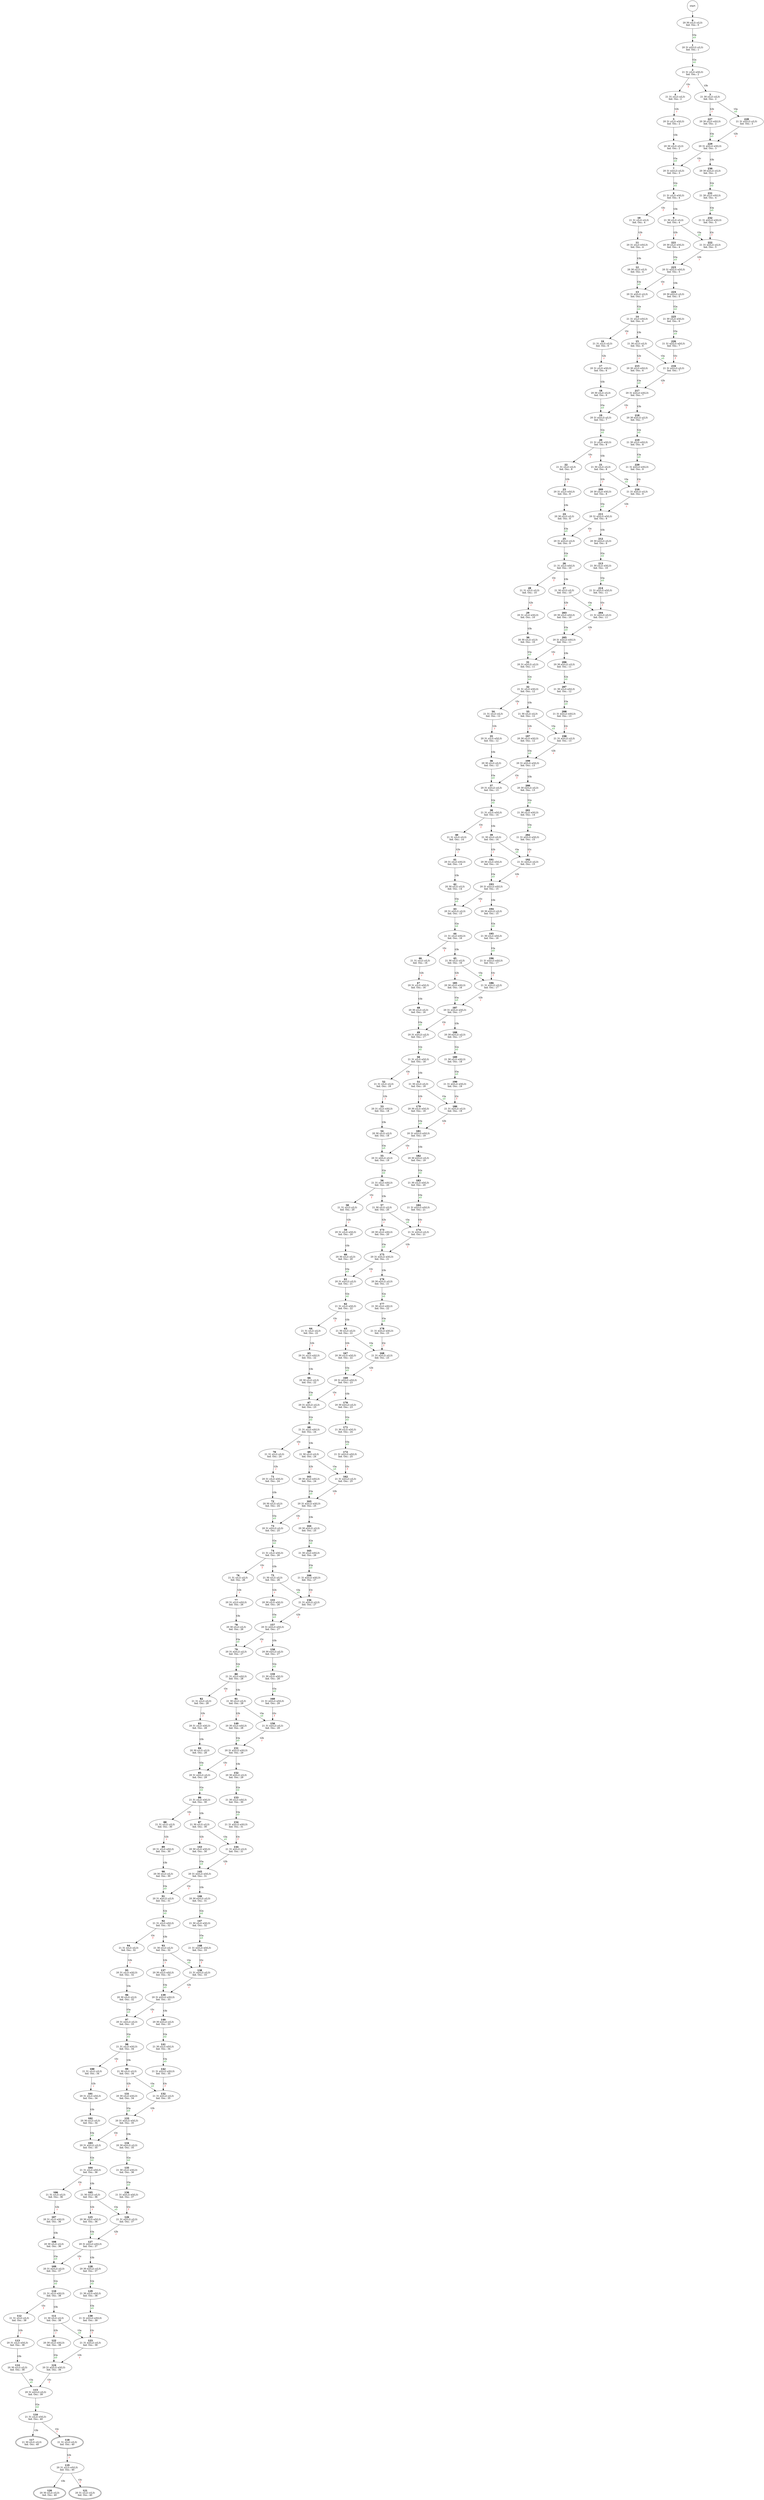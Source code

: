 digraph SpazioComportamentale {
    // ARCHI
    start	->	n0
	n0	->	n1 [label=<<br/>t3a<br/><font color="green4">o3</font>>]
	n1	->	n2 [label=<<br/>t2a<br/><font color="green4">o2</font>>]
	n2	->	n3 [label=<<br/>t3b>]
	n2	->	n4 [label=<<br/>t3c<br/><font color="red">f</font>>]
	n3	->	n227 [label=<<br/>t2b<br/><font color="red">r</font>>]
	n3	->	n228 [label=<<br/>t3a<br/><font color="green4">o3</font>>]
	n4	->	n5 [label=<<br/>t2b<br/><font color="red">r</font>>]
	n5	->	n6 [label=<<br/>t3b>]
	n6	->	n7 [label=<<br/>t3a<br/><font color="green4">o3</font>>]
	n7	->	n8 [label=<<br/>t2a<br/><font color="green4">o2</font>>]
	n8	->	n9 [label=<<br/>t3b>]
	n8	->	n10 [label=<<br/>t3c<br/><font color="red">f</font>>]
	n9	->	n221 [label=<<br/>t2b<br/><font color="red">r</font>>]
	n9	->	n222 [label=<<br/>t3a<br/><font color="green4">o3</font>>]
	n10	->	n11 [label=<<br/>t2b<br/><font color="red">r</font>>]
	n11	->	n12 [label=<<br/>t3b>]
	n12	->	n13 [label=<<br/>t3a<br/><font color="green4">o3</font>>]
	n13	->	n14 [label=<<br/>t2a<br/><font color="green4">o2</font>>]
	n14	->	n15 [label=<<br/>t3b>]
	n14	->	n16 [label=<<br/>t3c<br/><font color="red">f</font>>]
	n15	->	n215 [label=<<br/>t2b<br/><font color="red">r</font>>]
	n15	->	n216 [label=<<br/>t3a<br/><font color="green4">o3</font>>]
	n16	->	n17 [label=<<br/>t2b<br/><font color="red">r</font>>]
	n17	->	n18 [label=<<br/>t3b>]
	n18	->	n19 [label=<<br/>t3a<br/><font color="green4">o3</font>>]
	n19	->	n20 [label=<<br/>t2a<br/><font color="green4">o2</font>>]
	n20	->	n21 [label=<<br/>t3b>]
	n20	->	n22 [label=<<br/>t3c<br/><font color="red">f</font>>]
	n21	->	n209 [label=<<br/>t2b<br/><font color="red">r</font>>]
	n21	->	n210 [label=<<br/>t3a<br/><font color="green4">o3</font>>]
	n22	->	n23 [label=<<br/>t2b<br/><font color="red">r</font>>]
	n23	->	n24 [label=<<br/>t3b>]
	n24	->	n25 [label=<<br/>t3a<br/><font color="green4">o3</font>>]
	n25	->	n26 [label=<<br/>t2a<br/><font color="green4">o2</font>>]
	n26	->	n27 [label=<<br/>t3b>]
	n26	->	n28 [label=<<br/>t3c<br/><font color="red">f</font>>]
	n27	->	n203 [label=<<br/>t2b<br/><font color="red">r</font>>]
	n27	->	n204 [label=<<br/>t3a<br/><font color="green4">o3</font>>]
	n28	->	n29 [label=<<br/>t2b<br/><font color="red">r</font>>]
	n29	->	n30 [label=<<br/>t3b>]
	n30	->	n31 [label=<<br/>t3a<br/><font color="green4">o3</font>>]
	n31	->	n32 [label=<<br/>t2a<br/><font color="green4">o2</font>>]
	n32	->	n33 [label=<<br/>t3b>]
	n32	->	n34 [label=<<br/>t3c<br/><font color="red">f</font>>]
	n33	->	n197 [label=<<br/>t2b<br/><font color="red">r</font>>]
	n33	->	n198 [label=<<br/>t3a<br/><font color="green4">o3</font>>]
	n34	->	n35 [label=<<br/>t2b<br/><font color="red">r</font>>]
	n35	->	n36 [label=<<br/>t3b>]
	n36	->	n37 [label=<<br/>t3a<br/><font color="green4">o3</font>>]
	n37	->	n38 [label=<<br/>t2a<br/><font color="green4">o2</font>>]
	n38	->	n39 [label=<<br/>t3b>]
	n38	->	n40 [label=<<br/>t3c<br/><font color="red">f</font>>]
	n39	->	n191 [label=<<br/>t2b<br/><font color="red">r</font>>]
	n39	->	n192 [label=<<br/>t3a<br/><font color="green4">o3</font>>]
	n40	->	n41 [label=<<br/>t2b<br/><font color="red">r</font>>]
	n41	->	n42 [label=<<br/>t3b>]
	n42	->	n43 [label=<<br/>t3a<br/><font color="green4">o3</font>>]
	n43	->	n44 [label=<<br/>t2a<br/><font color="green4">o2</font>>]
	n44	->	n45 [label=<<br/>t3b>]
	n44	->	n46 [label=<<br/>t3c<br/><font color="red">f</font>>]
	n45	->	n185 [label=<<br/>t2b<br/><font color="red">r</font>>]
	n45	->	n186 [label=<<br/>t3a<br/><font color="green4">o3</font>>]
	n46	->	n47 [label=<<br/>t2b<br/><font color="red">r</font>>]
	n47	->	n48 [label=<<br/>t3b>]
	n48	->	n49 [label=<<br/>t3a<br/><font color="green4">o3</font>>]
	n49	->	n50 [label=<<br/>t2a<br/><font color="green4">o2</font>>]
	n50	->	n51 [label=<<br/>t3b>]
	n50	->	n52 [label=<<br/>t3c<br/><font color="red">f</font>>]
	n51	->	n179 [label=<<br/>t2b<br/><font color="red">r</font>>]
	n51	->	n180 [label=<<br/>t3a<br/><font color="green4">o3</font>>]
	n52	->	n53 [label=<<br/>t2b<br/><font color="red">r</font>>]
	n53	->	n54 [label=<<br/>t3b>]
	n54	->	n55 [label=<<br/>t3a<br/><font color="green4">o3</font>>]
	n55	->	n56 [label=<<br/>t2a<br/><font color="green4">o2</font>>]
	n56	->	n57 [label=<<br/>t3b>]
	n56	->	n58 [label=<<br/>t3c<br/><font color="red">f</font>>]
	n57	->	n173 [label=<<br/>t2b<br/><font color="red">r</font>>]
	n57	->	n174 [label=<<br/>t3a<br/><font color="green4">o3</font>>]
	n58	->	n59 [label=<<br/>t2b<br/><font color="red">r</font>>]
	n59	->	n60 [label=<<br/>t3b>]
	n60	->	n61 [label=<<br/>t3a<br/><font color="green4">o3</font>>]
	n61	->	n62 [label=<<br/>t2a<br/><font color="green4">o2</font>>]
	n62	->	n63 [label=<<br/>t3b>]
	n62	->	n64 [label=<<br/>t3c<br/><font color="red">f</font>>]
	n63	->	n167 [label=<<br/>t2b<br/><font color="red">r</font>>]
	n63	->	n168 [label=<<br/>t3a<br/><font color="green4">o3</font>>]
	n64	->	n65 [label=<<br/>t2b<br/><font color="red">r</font>>]
	n65	->	n66 [label=<<br/>t3b>]
	n66	->	n67 [label=<<br/>t3a<br/><font color="green4">o3</font>>]
	n67	->	n68 [label=<<br/>t2a<br/><font color="green4">o2</font>>]
	n68	->	n69 [label=<<br/>t3b>]
	n68	->	n70 [label=<<br/>t3c<br/><font color="red">f</font>>]
	n69	->	n161 [label=<<br/>t2b<br/><font color="red">r</font>>]
	n69	->	n162 [label=<<br/>t3a<br/><font color="green4">o3</font>>]
	n70	->	n71 [label=<<br/>t2b<br/><font color="red">r</font>>]
	n71	->	n72 [label=<<br/>t3b>]
	n72	->	n73 [label=<<br/>t3a<br/><font color="green4">o3</font>>]
	n73	->	n74 [label=<<br/>t2a<br/><font color="green4">o2</font>>]
	n74	->	n75 [label=<<br/>t3b>]
	n74	->	n76 [label=<<br/>t3c<br/><font color="red">f</font>>]
	n75	->	n155 [label=<<br/>t2b<br/><font color="red">r</font>>]
	n75	->	n156 [label=<<br/>t3a<br/><font color="green4">o3</font>>]
	n76	->	n77 [label=<<br/>t2b<br/><font color="red">r</font>>]
	n77	->	n78 [label=<<br/>t3b>]
	n78	->	n79 [label=<<br/>t3a<br/><font color="green4">o3</font>>]
	n79	->	n80 [label=<<br/>t2a<br/><font color="green4">o2</font>>]
	n80	->	n81 [label=<<br/>t3b>]
	n80	->	n82 [label=<<br/>t3c<br/><font color="red">f</font>>]
	n81	->	n149 [label=<<br/>t2b<br/><font color="red">r</font>>]
	n81	->	n150 [label=<<br/>t3a<br/><font color="green4">o3</font>>]
	n82	->	n83 [label=<<br/>t2b<br/><font color="red">r</font>>]
	n83	->	n84 [label=<<br/>t3b>]
	n84	->	n85 [label=<<br/>t3a<br/><font color="green4">o3</font>>]
	n85	->	n86 [label=<<br/>t2a<br/><font color="green4">o2</font>>]
	n86	->	n87 [label=<<br/>t3b>]
	n86	->	n88 [label=<<br/>t3c<br/><font color="red">f</font>>]
	n87	->	n143 [label=<<br/>t2b<br/><font color="red">r</font>>]
	n87	->	n144 [label=<<br/>t3a<br/><font color="green4">o3</font>>]
	n88	->	n89 [label=<<br/>t2b<br/><font color="red">r</font>>]
	n89	->	n90 [label=<<br/>t3b>]
	n90	->	n91 [label=<<br/>t3a<br/><font color="green4">o3</font>>]
	n91	->	n92 [label=<<br/>t2a<br/><font color="green4">o2</font>>]
	n92	->	n93 [label=<<br/>t3b>]
	n92	->	n94 [label=<<br/>t3c<br/><font color="red">f</font>>]
	n93	->	n137 [label=<<br/>t2b<br/><font color="red">r</font>>]
	n93	->	n138 [label=<<br/>t3a<br/><font color="green4">o3</font>>]
	n94	->	n95 [label=<<br/>t2b<br/><font color="red">r</font>>]
	n95	->	n96 [label=<<br/>t3b>]
	n96	->	n97 [label=<<br/>t3a<br/><font color="green4">o3</font>>]
	n97	->	n98 [label=<<br/>t2a<br/><font color="green4">o2</font>>]
	n98	->	n99 [label=<<br/>t3b>]
	n98	->	n100 [label=<<br/>t3c<br/><font color="red">f</font>>]
	n99	->	n131 [label=<<br/>t2b<br/><font color="red">r</font>>]
	n99	->	n132 [label=<<br/>t3a<br/><font color="green4">o3</font>>]
	n100	->	n101 [label=<<br/>t2b<br/><font color="red">r</font>>]
	n101	->	n102 [label=<<br/>t3b>]
	n102	->	n103 [label=<<br/>t3a<br/><font color="green4">o3</font>>]
	n103	->	n104 [label=<<br/>t2a<br/><font color="green4">o2</font>>]
	n104	->	n105 [label=<<br/>t3b>]
	n104	->	n106 [label=<<br/>t3c<br/><font color="red">f</font>>]
	n105	->	n125 [label=<<br/>t2b<br/><font color="red">r</font>>]
	n105	->	n126 [label=<<br/>t3a<br/><font color="green4">o3</font>>]
	n106	->	n107 [label=<<br/>t2b<br/><font color="red">r</font>>]
	n107	->	n108 [label=<<br/>t3b>]
	n108	->	n109 [label=<<br/>t3a<br/><font color="green4">o3</font>>]
	n109	->	n110 [label=<<br/>t2a<br/><font color="green4">o2</font>>]
	n110	->	n111 [label=<<br/>t3b>]
	n110	->	n112 [label=<<br/>t3c<br/><font color="red">f</font>>]
	n111	->	n122 [label=<<br/>t2b<br/><font color="red">r</font>>]
	n111	->	n123 [label=<<br/>t3a<br/><font color="green4">o3</font>>]
	n112	->	n113 [label=<<br/>t2b<br/><font color="red">r</font>>]
	n113	->	n114 [label=<<br/>t3b>]
	n114	->	n115 [label=<<br/>t3a<br/><font color="green4">o3</font>>]
	n115	->	n116 [label=<<br/>t2a<br/><font color="green4">o2</font>>]
	n116	->	n117 [label=<<br/>t3b>]
	n116	->	n118 [label=<<br/>t3c<br/><font color="red">f</font>>]
	n118	->	n119 [label=<<br/>t2b<br/><font color="red">r</font>>]
	n119	->	n120 [label=<<br/>t3b>]
	n119	->	n121 [label=<<br/>t3c<br/><font color="red">f</font>>]
	n122	->	n124 [label=<<br/>t3a<br/><font color="green4">o3</font>>]
	n123	->	n124 [label=<<br/>t2b<br/><font color="red">r</font>>]
	n124	->	n115 [label=<<br/>t3c<br/><font color="red">f</font>>]
	n125	->	n127 [label=<<br/>t3a<br/><font color="green4">o3</font>>]
	n126	->	n127 [label=<<br/>t2b<br/><font color="red">r</font>>]
	n127	->	n128 [label=<<br/>t3b>]
	n127	->	n109 [label=<<br/>t3c<br/><font color="red">f</font>>]
	n128	->	n129 [label=<<br/>t2a<br/><font color="green4">o2</font>>]
	n129	->	n130 [label=<<br/>t3a<br/><font color="green4">o3</font>>]
	n130	->	n123 [label=<<br/>t3c<br/><font color="red">f</font>>]
	n131	->	n133 [label=<<br/>t3a<br/><font color="green4">o3</font>>]
	n132	->	n133 [label=<<br/>t2b<br/><font color="red">r</font>>]
	n133	->	n134 [label=<<br/>t3b>]
	n133	->	n103 [label=<<br/>t3c<br/><font color="red">f</font>>]
	n134	->	n135 [label=<<br/>t2a<br/><font color="green4">o2</font>>]
	n135	->	n136 [label=<<br/>t3a<br/><font color="green4">o3</font>>]
	n136	->	n126 [label=<<br/>t3c<br/><font color="red">f</font>>]
	n137	->	n139 [label=<<br/>t3a<br/><font color="green4">o3</font>>]
	n138	->	n139 [label=<<br/>t2b<br/><font color="red">r</font>>]
	n139	->	n140 [label=<<br/>t3b>]
	n139	->	n97 [label=<<br/>t3c<br/><font color="red">f</font>>]
	n140	->	n141 [label=<<br/>t2a<br/><font color="green4">o2</font>>]
	n141	->	n142 [label=<<br/>t3a<br/><font color="green4">o3</font>>]
	n142	->	n132 [label=<<br/>t3c<br/><font color="red">f</font>>]
	n143	->	n145 [label=<<br/>t3a<br/><font color="green4">o3</font>>]
	n144	->	n145 [label=<<br/>t2b<br/><font color="red">r</font>>]
	n145	->	n146 [label=<<br/>t3b>]
	n145	->	n91 [label=<<br/>t3c<br/><font color="red">f</font>>]
	n146	->	n147 [label=<<br/>t2a<br/><font color="green4">o2</font>>]
	n147	->	n148 [label=<<br/>t3a<br/><font color="green4">o3</font>>]
	n148	->	n138 [label=<<br/>t3c<br/><font color="red">f</font>>]
	n149	->	n151 [label=<<br/>t3a<br/><font color="green4">o3</font>>]
	n150	->	n151 [label=<<br/>t2b<br/><font color="red">r</font>>]
	n151	->	n152 [label=<<br/>t3b>]
	n151	->	n85 [label=<<br/>t3c<br/><font color="red">f</font>>]
	n152	->	n153 [label=<<br/>t2a<br/><font color="green4">o2</font>>]
	n153	->	n154 [label=<<br/>t3a<br/><font color="green4">o3</font>>]
	n154	->	n144 [label=<<br/>t3c<br/><font color="red">f</font>>]
	n155	->	n157 [label=<<br/>t3a<br/><font color="green4">o3</font>>]
	n156	->	n157 [label=<<br/>t2b<br/><font color="red">r</font>>]
	n157	->	n158 [label=<<br/>t3b>]
	n157	->	n79 [label=<<br/>t3c<br/><font color="red">f</font>>]
	n158	->	n159 [label=<<br/>t2a<br/><font color="green4">o2</font>>]
	n159	->	n160 [label=<<br/>t3a<br/><font color="green4">o3</font>>]
	n160	->	n150 [label=<<br/>t3c<br/><font color="red">f</font>>]
	n161	->	n163 [label=<<br/>t3a<br/><font color="green4">o3</font>>]
	n162	->	n163 [label=<<br/>t2b<br/><font color="red">r</font>>]
	n163	->	n164 [label=<<br/>t3b>]
	n163	->	n73 [label=<<br/>t3c<br/><font color="red">f</font>>]
	n164	->	n165 [label=<<br/>t2a<br/><font color="green4">o2</font>>]
	n165	->	n166 [label=<<br/>t3a<br/><font color="green4">o3</font>>]
	n166	->	n156 [label=<<br/>t3c<br/><font color="red">f</font>>]
	n167	->	n169 [label=<<br/>t3a<br/><font color="green4">o3</font>>]
	n168	->	n169 [label=<<br/>t2b<br/><font color="red">r</font>>]
	n169	->	n170 [label=<<br/>t3b>]
	n169	->	n67 [label=<<br/>t3c<br/><font color="red">f</font>>]
	n170	->	n171 [label=<<br/>t2a<br/><font color="green4">o2</font>>]
	n171	->	n172 [label=<<br/>t3a<br/><font color="green4">o3</font>>]
	n172	->	n162 [label=<<br/>t3c<br/><font color="red">f</font>>]
	n173	->	n175 [label=<<br/>t3a<br/><font color="green4">o3</font>>]
	n174	->	n175 [label=<<br/>t2b<br/><font color="red">r</font>>]
	n175	->	n176 [label=<<br/>t3b>]
	n175	->	n61 [label=<<br/>t3c<br/><font color="red">f</font>>]
	n176	->	n177 [label=<<br/>t2a<br/><font color="green4">o2</font>>]
	n177	->	n178 [label=<<br/>t3a<br/><font color="green4">o3</font>>]
	n178	->	n168 [label=<<br/>t3c<br/><font color="red">f</font>>]
	n179	->	n181 [label=<<br/>t3a<br/><font color="green4">o3</font>>]
	n180	->	n181 [label=<<br/>t2b<br/><font color="red">r</font>>]
	n181	->	n182 [label=<<br/>t3b>]
	n181	->	n55 [label=<<br/>t3c<br/><font color="red">f</font>>]
	n182	->	n183 [label=<<br/>t2a<br/><font color="green4">o2</font>>]
	n183	->	n184 [label=<<br/>t3a<br/><font color="green4">o3</font>>]
	n184	->	n174 [label=<<br/>t3c<br/><font color="red">f</font>>]
	n185	->	n187 [label=<<br/>t3a<br/><font color="green4">o3</font>>]
	n186	->	n187 [label=<<br/>t2b<br/><font color="red">r</font>>]
	n187	->	n188 [label=<<br/>t3b>]
	n187	->	n49 [label=<<br/>t3c<br/><font color="red">f</font>>]
	n188	->	n189 [label=<<br/>t2a<br/><font color="green4">o2</font>>]
	n189	->	n190 [label=<<br/>t3a<br/><font color="green4">o3</font>>]
	n190	->	n180 [label=<<br/>t3c<br/><font color="red">f</font>>]
	n191	->	n193 [label=<<br/>t3a<br/><font color="green4">o3</font>>]
	n192	->	n193 [label=<<br/>t2b<br/><font color="red">r</font>>]
	n193	->	n194 [label=<<br/>t3b>]
	n193	->	n43 [label=<<br/>t3c<br/><font color="red">f</font>>]
	n194	->	n195 [label=<<br/>t2a<br/><font color="green4">o2</font>>]
	n195	->	n196 [label=<<br/>t3a<br/><font color="green4">o3</font>>]
	n196	->	n186 [label=<<br/>t3c<br/><font color="red">f</font>>]
	n197	->	n199 [label=<<br/>t3a<br/><font color="green4">o3</font>>]
	n198	->	n199 [label=<<br/>t2b<br/><font color="red">r</font>>]
	n199	->	n200 [label=<<br/>t3b>]
	n199	->	n37 [label=<<br/>t3c<br/><font color="red">f</font>>]
	n200	->	n201 [label=<<br/>t2a<br/><font color="green4">o2</font>>]
	n201	->	n202 [label=<<br/>t3a<br/><font color="green4">o3</font>>]
	n202	->	n192 [label=<<br/>t3c<br/><font color="red">f</font>>]
	n203	->	n205 [label=<<br/>t3a<br/><font color="green4">o3</font>>]
	n204	->	n205 [label=<<br/>t2b<br/><font color="red">r</font>>]
	n205	->	n206 [label=<<br/>t3b>]
	n205	->	n31 [label=<<br/>t3c<br/><font color="red">f</font>>]
	n206	->	n207 [label=<<br/>t2a<br/><font color="green4">o2</font>>]
	n207	->	n208 [label=<<br/>t3a<br/><font color="green4">o3</font>>]
	n208	->	n198 [label=<<br/>t3c<br/><font color="red">f</font>>]
	n209	->	n211 [label=<<br/>t3a<br/><font color="green4">o3</font>>]
	n210	->	n211 [label=<<br/>t2b<br/><font color="red">r</font>>]
	n211	->	n212 [label=<<br/>t3b>]
	n211	->	n25 [label=<<br/>t3c<br/><font color="red">f</font>>]
	n212	->	n213 [label=<<br/>t2a<br/><font color="green4">o2</font>>]
	n213	->	n214 [label=<<br/>t3a<br/><font color="green4">o3</font>>]
	n214	->	n204 [label=<<br/>t3c<br/><font color="red">f</font>>]
	n215	->	n217 [label=<<br/>t3a<br/><font color="green4">o3</font>>]
	n216	->	n217 [label=<<br/>t2b<br/><font color="red">r</font>>]
	n217	->	n218 [label=<<br/>t3b>]
	n217	->	n19 [label=<<br/>t3c<br/><font color="red">f</font>>]
	n218	->	n219 [label=<<br/>t2a<br/><font color="green4">o2</font>>]
	n219	->	n220 [label=<<br/>t3a<br/><font color="green4">o3</font>>]
	n220	->	n210 [label=<<br/>t3c<br/><font color="red">f</font>>]
	n221	->	n223 [label=<<br/>t3a<br/><font color="green4">o3</font>>]
	n222	->	n223 [label=<<br/>t2b<br/><font color="red">r</font>>]
	n223	->	n224 [label=<<br/>t3b>]
	n223	->	n13 [label=<<br/>t3c<br/><font color="red">f</font>>]
	n224	->	n225 [label=<<br/>t2a<br/><font color="green4">o2</font>>]
	n225	->	n226 [label=<<br/>t3a<br/><font color="green4">o3</font>>]
	n226	->	n216 [label=<<br/>t3c<br/><font color="red">f</font>>]
	n227	->	n229 [label=<<br/>t3a<br/><font color="green4">o3</font>>]
	n228	->	n229 [label=<<br/>t2b<br/><font color="red">r</font>>]
	n229	->	n230 [label=<<br/>t3b>]
	n229	->	n7 [label=<<br/>t3c<br/><font color="red">f</font>>]
	n230	->	n231 [label=<<br/>t2a<br/><font color="green4">o2</font>>]
	n231	->	n232 [label=<<br/>t3a<br/><font color="green4">o3</font>>]
	n232	->	n222 [label=<<br/>t3c<br/><font color="red">f</font>>]

    // NODI
    start[shape="circle"]
	n0 [label=<<b>0</b><br/>20 30 ε(L2) ε(L3)<br/>Ind. Oss.: 0>]
	n1 [label=<<b>1</b><br/>20 31 e2(L2) ε(L3)<br/>Ind. Oss.: 1>]
	n2 [label=<<b>2</b><br/>21 31 ε(L2) e3(L3)<br/>Ind. Oss.: 2>]
	n3 [label=<<b>3</b><br/>21 30 ε(L2) ε(L3)<br/>Ind. Oss.: 2>]
	n4 [label=<<b>4</b><br/>21 31 ε(L2) ε(L3)<br/>Ind. Oss.: 2>]
	n5 [label=<<b>5</b><br/>20 31 ε(L2) e3(L3)<br/>Ind. Oss.: 2>]
	n6 [label=<<b>6</b><br/>20 30 ε(L2) ε(L3)<br/>Ind. Oss.: 2>]
	n7 [label=<<b>7</b><br/>20 31 e2(L2) ε(L3)<br/>Ind. Oss.: 3>]
	n8 [label=<<b>8</b><br/>21 31 ε(L2) e3(L3)<br/>Ind. Oss.: 4>]
	n9 [label=<<b>9</b><br/>21 30 ε(L2) ε(L3)<br/>Ind. Oss.: 4>]
	n10 [label=<<b>10</b><br/>21 31 ε(L2) ε(L3)<br/>Ind. Oss.: 4>]
	n11 [label=<<b>11</b><br/>20 31 ε(L2) e3(L3)<br/>Ind. Oss.: 4>]
	n12 [label=<<b>12</b><br/>20 30 ε(L2) ε(L3)<br/>Ind. Oss.: 4>]
	n13 [label=<<b>13</b><br/>20 31 e2(L2) ε(L3)<br/>Ind. Oss.: 5>]
	n14 [label=<<b>14</b><br/>21 31 ε(L2) e3(L3)<br/>Ind. Oss.: 6>]
	n15 [label=<<b>15</b><br/>21 30 ε(L2) ε(L3)<br/>Ind. Oss.: 6>]
	n16 [label=<<b>16</b><br/>21 31 ε(L2) ε(L3)<br/>Ind. Oss.: 6>]
	n17 [label=<<b>17</b><br/>20 31 ε(L2) e3(L3)<br/>Ind. Oss.: 6>]
	n18 [label=<<b>18</b><br/>20 30 ε(L2) ε(L3)<br/>Ind. Oss.: 6>]
	n19 [label=<<b>19</b><br/>20 31 e2(L2) ε(L3)<br/>Ind. Oss.: 7>]
	n20 [label=<<b>20</b><br/>21 31 ε(L2) e3(L3)<br/>Ind. Oss.: 8>]
	n21 [label=<<b>21</b><br/>21 30 ε(L2) ε(L3)<br/>Ind. Oss.: 8>]
	n22 [label=<<b>22</b><br/>21 31 ε(L2) ε(L3)<br/>Ind. Oss.: 8>]
	n23 [label=<<b>23</b><br/>20 31 ε(L2) e3(L3)<br/>Ind. Oss.: 8>]
	n24 [label=<<b>24</b><br/>20 30 ε(L2) ε(L3)<br/>Ind. Oss.: 8>]
	n25 [label=<<b>25</b><br/>20 31 e2(L2) ε(L3)<br/>Ind. Oss.: 9>]
	n26 [label=<<b>26</b><br/>21 31 ε(L2) e3(L3)<br/>Ind. Oss.: 10>]
	n27 [label=<<b>27</b><br/>21 30 ε(L2) ε(L3)<br/>Ind. Oss.: 10>]
	n28 [label=<<b>28</b><br/>21 31 ε(L2) ε(L3)<br/>Ind. Oss.: 10>]
	n29 [label=<<b>29</b><br/>20 31 ε(L2) e3(L3)<br/>Ind. Oss.: 10>]
	n30 [label=<<b>30</b><br/>20 30 ε(L2) ε(L3)<br/>Ind. Oss.: 10>]
	n31 [label=<<b>31</b><br/>20 31 e2(L2) ε(L3)<br/>Ind. Oss.: 11>]
	n32 [label=<<b>32</b><br/>21 31 ε(L2) e3(L3)<br/>Ind. Oss.: 12>]
	n33 [label=<<b>33</b><br/>21 30 ε(L2) ε(L3)<br/>Ind. Oss.: 12>]
	n34 [label=<<b>34</b><br/>21 31 ε(L2) ε(L3)<br/>Ind. Oss.: 12>]
	n35 [label=<<b>35</b><br/>20 31 ε(L2) e3(L3)<br/>Ind. Oss.: 12>]
	n36 [label=<<b>36</b><br/>20 30 ε(L2) ε(L3)<br/>Ind. Oss.: 12>]
	n37 [label=<<b>37</b><br/>20 31 e2(L2) ε(L3)<br/>Ind. Oss.: 13>]
	n38 [label=<<b>38</b><br/>21 31 ε(L2) e3(L3)<br/>Ind. Oss.: 14>]
	n39 [label=<<b>39</b><br/>21 30 ε(L2) ε(L3)<br/>Ind. Oss.: 14>]
	n40 [label=<<b>40</b><br/>21 31 ε(L2) ε(L3)<br/>Ind. Oss.: 14>]
	n41 [label=<<b>41</b><br/>20 31 ε(L2) e3(L3)<br/>Ind. Oss.: 14>]
	n42 [label=<<b>42</b><br/>20 30 ε(L2) ε(L3)<br/>Ind. Oss.: 14>]
	n43 [label=<<b>43</b><br/>20 31 e2(L2) ε(L3)<br/>Ind. Oss.: 15>]
	n44 [label=<<b>44</b><br/>21 31 ε(L2) e3(L3)<br/>Ind. Oss.: 16>]
	n45 [label=<<b>45</b><br/>21 30 ε(L2) ε(L3)<br/>Ind. Oss.: 16>]
	n46 [label=<<b>46</b><br/>21 31 ε(L2) ε(L3)<br/>Ind. Oss.: 16>]
	n47 [label=<<b>47</b><br/>20 31 ε(L2) e3(L3)<br/>Ind. Oss.: 16>]
	n48 [label=<<b>48</b><br/>20 30 ε(L2) ε(L3)<br/>Ind. Oss.: 16>]
	n49 [label=<<b>49</b><br/>20 31 e2(L2) ε(L3)<br/>Ind. Oss.: 17>]
	n50 [label=<<b>50</b><br/>21 31 ε(L2) e3(L3)<br/>Ind. Oss.: 18>]
	n51 [label=<<b>51</b><br/>21 30 ε(L2) ε(L3)<br/>Ind. Oss.: 18>]
	n52 [label=<<b>52</b><br/>21 31 ε(L2) ε(L3)<br/>Ind. Oss.: 18>]
	n53 [label=<<b>53</b><br/>20 31 ε(L2) e3(L3)<br/>Ind. Oss.: 18>]
	n54 [label=<<b>54</b><br/>20 30 ε(L2) ε(L3)<br/>Ind. Oss.: 18>]
	n55 [label=<<b>55</b><br/>20 31 e2(L2) ε(L3)<br/>Ind. Oss.: 19>]
	n56 [label=<<b>56</b><br/>21 31 ε(L2) e3(L3)<br/>Ind. Oss.: 20>]
	n57 [label=<<b>57</b><br/>21 30 ε(L2) ε(L3)<br/>Ind. Oss.: 20>]
	n58 [label=<<b>58</b><br/>21 31 ε(L2) ε(L3)<br/>Ind. Oss.: 20>]
	n59 [label=<<b>59</b><br/>20 31 ε(L2) e3(L3)<br/>Ind. Oss.: 20>]
	n60 [label=<<b>60</b><br/>20 30 ε(L2) ε(L3)<br/>Ind. Oss.: 20>]
	n61 [label=<<b>61</b><br/>20 31 e2(L2) ε(L3)<br/>Ind. Oss.: 21>]
	n62 [label=<<b>62</b><br/>21 31 ε(L2) e3(L3)<br/>Ind. Oss.: 22>]
	n63 [label=<<b>63</b><br/>21 30 ε(L2) ε(L3)<br/>Ind. Oss.: 22>]
	n64 [label=<<b>64</b><br/>21 31 ε(L2) ε(L3)<br/>Ind. Oss.: 22>]
	n65 [label=<<b>65</b><br/>20 31 ε(L2) e3(L3)<br/>Ind. Oss.: 22>]
	n66 [label=<<b>66</b><br/>20 30 ε(L2) ε(L3)<br/>Ind. Oss.: 22>]
	n67 [label=<<b>67</b><br/>20 31 e2(L2) ε(L3)<br/>Ind. Oss.: 23>]
	n68 [label=<<b>68</b><br/>21 31 ε(L2) e3(L3)<br/>Ind. Oss.: 24>]
	n69 [label=<<b>69</b><br/>21 30 ε(L2) ε(L3)<br/>Ind. Oss.: 24>]
	n70 [label=<<b>70</b><br/>21 31 ε(L2) ε(L3)<br/>Ind. Oss.: 24>]
	n71 [label=<<b>71</b><br/>20 31 ε(L2) e3(L3)<br/>Ind. Oss.: 24>]
	n72 [label=<<b>72</b><br/>20 30 ε(L2) ε(L3)<br/>Ind. Oss.: 24>]
	n73 [label=<<b>73</b><br/>20 31 e2(L2) ε(L3)<br/>Ind. Oss.: 25>]
	n74 [label=<<b>74</b><br/>21 31 ε(L2) e3(L3)<br/>Ind. Oss.: 26>]
	n75 [label=<<b>75</b><br/>21 30 ε(L2) ε(L3)<br/>Ind. Oss.: 26>]
	n76 [label=<<b>76</b><br/>21 31 ε(L2) ε(L3)<br/>Ind. Oss.: 26>]
	n77 [label=<<b>77</b><br/>20 31 ε(L2) e3(L3)<br/>Ind. Oss.: 26>]
	n78 [label=<<b>78</b><br/>20 30 ε(L2) ε(L3)<br/>Ind. Oss.: 26>]
	n79 [label=<<b>79</b><br/>20 31 e2(L2) ε(L3)<br/>Ind. Oss.: 27>]
	n80 [label=<<b>80</b><br/>21 31 ε(L2) e3(L3)<br/>Ind. Oss.: 28>]
	n81 [label=<<b>81</b><br/>21 30 ε(L2) ε(L3)<br/>Ind. Oss.: 28>]
	n82 [label=<<b>82</b><br/>21 31 ε(L2) ε(L3)<br/>Ind. Oss.: 28>]
	n83 [label=<<b>83</b><br/>20 31 ε(L2) e3(L3)<br/>Ind. Oss.: 28>]
	n84 [label=<<b>84</b><br/>20 30 ε(L2) ε(L3)<br/>Ind. Oss.: 28>]
	n85 [label=<<b>85</b><br/>20 31 e2(L2) ε(L3)<br/>Ind. Oss.: 29>]
	n86 [label=<<b>86</b><br/>21 31 ε(L2) e3(L3)<br/>Ind. Oss.: 30>]
	n87 [label=<<b>87</b><br/>21 30 ε(L2) ε(L3)<br/>Ind. Oss.: 30>]
	n88 [label=<<b>88</b><br/>21 31 ε(L2) ε(L3)<br/>Ind. Oss.: 30>]
	n89 [label=<<b>89</b><br/>20 31 ε(L2) e3(L3)<br/>Ind. Oss.: 30>]
	n90 [label=<<b>90</b><br/>20 30 ε(L2) ε(L3)<br/>Ind. Oss.: 30>]
	n91 [label=<<b>91</b><br/>20 31 e2(L2) ε(L3)<br/>Ind. Oss.: 31>]
	n92 [label=<<b>92</b><br/>21 31 ε(L2) e3(L3)<br/>Ind. Oss.: 32>]
	n93 [label=<<b>93</b><br/>21 30 ε(L2) ε(L3)<br/>Ind. Oss.: 32>]
	n94 [label=<<b>94</b><br/>21 31 ε(L2) ε(L3)<br/>Ind. Oss.: 32>]
	n95 [label=<<b>95</b><br/>20 31 ε(L2) e3(L3)<br/>Ind. Oss.: 32>]
	n96 [label=<<b>96</b><br/>20 30 ε(L2) ε(L3)<br/>Ind. Oss.: 32>]
	n97 [label=<<b>97</b><br/>20 31 e2(L2) ε(L3)<br/>Ind. Oss.: 33>]
	n98 [label=<<b>98</b><br/>21 31 ε(L2) e3(L3)<br/>Ind. Oss.: 34>]
	n99 [label=<<b>99</b><br/>21 30 ε(L2) ε(L3)<br/>Ind. Oss.: 34>]
	n100 [label=<<b>100</b><br/>21 31 ε(L2) ε(L3)<br/>Ind. Oss.: 34>]
	n101 [label=<<b>101</b><br/>20 31 ε(L2) e3(L3)<br/>Ind. Oss.: 34>]
	n102 [label=<<b>102</b><br/>20 30 ε(L2) ε(L3)<br/>Ind. Oss.: 34>]
	n103 [label=<<b>103</b><br/>20 31 e2(L2) ε(L3)<br/>Ind. Oss.: 35>]
	n104 [label=<<b>104</b><br/>21 31 ε(L2) e3(L3)<br/>Ind. Oss.: 36>]
	n105 [label=<<b>105</b><br/>21 30 ε(L2) ε(L3)<br/>Ind. Oss.: 36>]
	n106 [label=<<b>106</b><br/>21 31 ε(L2) ε(L3)<br/>Ind. Oss.: 36>]
	n107 [label=<<b>107</b><br/>20 31 ε(L2) e3(L3)<br/>Ind. Oss.: 36>]
	n108 [label=<<b>108</b><br/>20 30 ε(L2) ε(L3)<br/>Ind. Oss.: 36>]
	n109 [label=<<b>109</b><br/>20 31 e2(L2) ε(L3)<br/>Ind. Oss.: 37>]
	n110 [label=<<b>110</b><br/>21 31 ε(L2) e3(L3)<br/>Ind. Oss.: 38>]
	n111 [label=<<b>111</b><br/>21 30 ε(L2) ε(L3)<br/>Ind. Oss.: 38>]
	n112 [label=<<b>112</b><br/>21 31 ε(L2) ε(L3)<br/>Ind. Oss.: 38>]
	n113 [label=<<b>113</b><br/>20 31 ε(L2) e3(L3)<br/>Ind. Oss.: 38>]
	n114 [label=<<b>114</b><br/>20 30 ε(L2) ε(L3)<br/>Ind. Oss.: 38>]
	n115 [label=<<b>115</b><br/>20 31 e2(L2) ε(L3)<br/>Ind. Oss.: 39>]
	n116 [label=<<b>116</b><br/>21 31 ε(L2) e3(L3)<br/>Ind. Oss.: 40>]
	n117 [label=<<b>117</b><br/>21 30 ε(L2) ε(L3)<br/>Ind. Oss.: 40> peripheries=2]
	n118 [label=<<b>118</b><br/>21 31 ε(L2) ε(L3)<br/>Ind. Oss.: 40> peripheries=2]
	n119 [label=<<b>119</b><br/>20 31 ε(L2) e3(L3)<br/>Ind. Oss.: 40>]
	n120 [label=<<b>120</b><br/>20 30 ε(L2) ε(L3)<br/>Ind. Oss.: 40> peripheries=2]
	n121 [label=<<b>121</b><br/>20 31 ε(L2) ε(L3)<br/>Ind. Oss.: 40> peripheries=2]
	n122 [label=<<b>122</b><br/>20 30 ε(L2) e3(L3)<br/>Ind. Oss.: 38>]
	n123 [label=<<b>123</b><br/>21 31 e2(L2) ε(L3)<br/>Ind. Oss.: 39>]
	n124 [label=<<b>124</b><br/>20 31 e2(L2) e3(L3)<br/>Ind. Oss.: 39>]
	n125 [label=<<b>125</b><br/>20 30 ε(L2) e3(L3)<br/>Ind. Oss.: 36>]
	n126 [label=<<b>126</b><br/>21 31 e2(L2) ε(L3)<br/>Ind. Oss.: 37>]
	n127 [label=<<b>127</b><br/>20 31 e2(L2) e3(L3)<br/>Ind. Oss.: 37>]
	n128 [label=<<b>128</b><br/>20 30 e2(L2) ε(L3)<br/>Ind. Oss.: 37>]
	n129 [label=<<b>129</b><br/>21 30 ε(L2) e3(L3)<br/>Ind. Oss.: 38>]
	n130 [label=<<b>130</b><br/>21 31 e2(L2) e3(L3)<br/>Ind. Oss.: 39>]
	n131 [label=<<b>131</b><br/>20 30 ε(L2) e3(L3)<br/>Ind. Oss.: 34>]
	n132 [label=<<b>132</b><br/>21 31 e2(L2) ε(L3)<br/>Ind. Oss.: 35>]
	n133 [label=<<b>133</b><br/>20 31 e2(L2) e3(L3)<br/>Ind. Oss.: 35>]
	n134 [label=<<b>134</b><br/>20 30 e2(L2) ε(L3)<br/>Ind. Oss.: 35>]
	n135 [label=<<b>135</b><br/>21 30 ε(L2) e3(L3)<br/>Ind. Oss.: 36>]
	n136 [label=<<b>136</b><br/>21 31 e2(L2) e3(L3)<br/>Ind. Oss.: 37>]
	n137 [label=<<b>137</b><br/>20 30 ε(L2) e3(L3)<br/>Ind. Oss.: 32>]
	n138 [label=<<b>138</b><br/>21 31 e2(L2) ε(L3)<br/>Ind. Oss.: 33>]
	n139 [label=<<b>139</b><br/>20 31 e2(L2) e3(L3)<br/>Ind. Oss.: 33>]
	n140 [label=<<b>140</b><br/>20 30 e2(L2) ε(L3)<br/>Ind. Oss.: 33>]
	n141 [label=<<b>141</b><br/>21 30 ε(L2) e3(L3)<br/>Ind. Oss.: 34>]
	n142 [label=<<b>142</b><br/>21 31 e2(L2) e3(L3)<br/>Ind. Oss.: 35>]
	n143 [label=<<b>143</b><br/>20 30 ε(L2) e3(L3)<br/>Ind. Oss.: 30>]
	n144 [label=<<b>144</b><br/>21 31 e2(L2) ε(L3)<br/>Ind. Oss.: 31>]
	n145 [label=<<b>145</b><br/>20 31 e2(L2) e3(L3)<br/>Ind. Oss.: 31>]
	n146 [label=<<b>146</b><br/>20 30 e2(L2) ε(L3)<br/>Ind. Oss.: 31>]
	n147 [label=<<b>147</b><br/>21 30 ε(L2) e3(L3)<br/>Ind. Oss.: 32>]
	n148 [label=<<b>148</b><br/>21 31 e2(L2) e3(L3)<br/>Ind. Oss.: 33>]
	n149 [label=<<b>149</b><br/>20 30 ε(L2) e3(L3)<br/>Ind. Oss.: 28>]
	n150 [label=<<b>150</b><br/>21 31 e2(L2) ε(L3)<br/>Ind. Oss.: 29>]
	n151 [label=<<b>151</b><br/>20 31 e2(L2) e3(L3)<br/>Ind. Oss.: 29>]
	n152 [label=<<b>152</b><br/>20 30 e2(L2) ε(L3)<br/>Ind. Oss.: 29>]
	n153 [label=<<b>153</b><br/>21 30 ε(L2) e3(L3)<br/>Ind. Oss.: 30>]
	n154 [label=<<b>154</b><br/>21 31 e2(L2) e3(L3)<br/>Ind. Oss.: 31>]
	n155 [label=<<b>155</b><br/>20 30 ε(L2) e3(L3)<br/>Ind. Oss.: 26>]
	n156 [label=<<b>156</b><br/>21 31 e2(L2) ε(L3)<br/>Ind. Oss.: 27>]
	n157 [label=<<b>157</b><br/>20 31 e2(L2) e3(L3)<br/>Ind. Oss.: 27>]
	n158 [label=<<b>158</b><br/>20 30 e2(L2) ε(L3)<br/>Ind. Oss.: 27>]
	n159 [label=<<b>159</b><br/>21 30 ε(L2) e3(L3)<br/>Ind. Oss.: 28>]
	n160 [label=<<b>160</b><br/>21 31 e2(L2) e3(L3)<br/>Ind. Oss.: 29>]
	n161 [label=<<b>161</b><br/>20 30 ε(L2) e3(L3)<br/>Ind. Oss.: 24>]
	n162 [label=<<b>162</b><br/>21 31 e2(L2) ε(L3)<br/>Ind. Oss.: 25>]
	n163 [label=<<b>163</b><br/>20 31 e2(L2) e3(L3)<br/>Ind. Oss.: 25>]
	n164 [label=<<b>164</b><br/>20 30 e2(L2) ε(L3)<br/>Ind. Oss.: 25>]
	n165 [label=<<b>165</b><br/>21 30 ε(L2) e3(L3)<br/>Ind. Oss.: 26>]
	n166 [label=<<b>166</b><br/>21 31 e2(L2) e3(L3)<br/>Ind. Oss.: 27>]
	n167 [label=<<b>167</b><br/>20 30 ε(L2) e3(L3)<br/>Ind. Oss.: 22>]
	n168 [label=<<b>168</b><br/>21 31 e2(L2) ε(L3)<br/>Ind. Oss.: 23>]
	n169 [label=<<b>169</b><br/>20 31 e2(L2) e3(L3)<br/>Ind. Oss.: 23>]
	n170 [label=<<b>170</b><br/>20 30 e2(L2) ε(L3)<br/>Ind. Oss.: 23>]
	n171 [label=<<b>171</b><br/>21 30 ε(L2) e3(L3)<br/>Ind. Oss.: 24>]
	n172 [label=<<b>172</b><br/>21 31 e2(L2) e3(L3)<br/>Ind. Oss.: 25>]
	n173 [label=<<b>173</b><br/>20 30 ε(L2) e3(L3)<br/>Ind. Oss.: 20>]
	n174 [label=<<b>174</b><br/>21 31 e2(L2) ε(L3)<br/>Ind. Oss.: 21>]
	n175 [label=<<b>175</b><br/>20 31 e2(L2) e3(L3)<br/>Ind. Oss.: 21>]
	n176 [label=<<b>176</b><br/>20 30 e2(L2) ε(L3)<br/>Ind. Oss.: 21>]
	n177 [label=<<b>177</b><br/>21 30 ε(L2) e3(L3)<br/>Ind. Oss.: 22>]
	n178 [label=<<b>178</b><br/>21 31 e2(L2) e3(L3)<br/>Ind. Oss.: 23>]
	n179 [label=<<b>179</b><br/>20 30 ε(L2) e3(L3)<br/>Ind. Oss.: 18>]
	n180 [label=<<b>180</b><br/>21 31 e2(L2) ε(L3)<br/>Ind. Oss.: 19>]
	n181 [label=<<b>181</b><br/>20 31 e2(L2) e3(L3)<br/>Ind. Oss.: 19>]
	n182 [label=<<b>182</b><br/>20 30 e2(L2) ε(L3)<br/>Ind. Oss.: 19>]
	n183 [label=<<b>183</b><br/>21 30 ε(L2) e3(L3)<br/>Ind. Oss.: 20>]
	n184 [label=<<b>184</b><br/>21 31 e2(L2) e3(L3)<br/>Ind. Oss.: 21>]
	n185 [label=<<b>185</b><br/>20 30 ε(L2) e3(L3)<br/>Ind. Oss.: 16>]
	n186 [label=<<b>186</b><br/>21 31 e2(L2) ε(L3)<br/>Ind. Oss.: 17>]
	n187 [label=<<b>187</b><br/>20 31 e2(L2) e3(L3)<br/>Ind. Oss.: 17>]
	n188 [label=<<b>188</b><br/>20 30 e2(L2) ε(L3)<br/>Ind. Oss.: 17>]
	n189 [label=<<b>189</b><br/>21 30 ε(L2) e3(L3)<br/>Ind. Oss.: 18>]
	n190 [label=<<b>190</b><br/>21 31 e2(L2) e3(L3)<br/>Ind. Oss.: 19>]
	n191 [label=<<b>191</b><br/>20 30 ε(L2) e3(L3)<br/>Ind. Oss.: 14>]
	n192 [label=<<b>192</b><br/>21 31 e2(L2) ε(L3)<br/>Ind. Oss.: 15>]
	n193 [label=<<b>193</b><br/>20 31 e2(L2) e3(L3)<br/>Ind. Oss.: 15>]
	n194 [label=<<b>194</b><br/>20 30 e2(L2) ε(L3)<br/>Ind. Oss.: 15>]
	n195 [label=<<b>195</b><br/>21 30 ε(L2) e3(L3)<br/>Ind. Oss.: 16>]
	n196 [label=<<b>196</b><br/>21 31 e2(L2) e3(L3)<br/>Ind. Oss.: 17>]
	n197 [label=<<b>197</b><br/>20 30 ε(L2) e3(L3)<br/>Ind. Oss.: 12>]
	n198 [label=<<b>198</b><br/>21 31 e2(L2) ε(L3)<br/>Ind. Oss.: 13>]
	n199 [label=<<b>199</b><br/>20 31 e2(L2) e3(L3)<br/>Ind. Oss.: 13>]
	n200 [label=<<b>200</b><br/>20 30 e2(L2) ε(L3)<br/>Ind. Oss.: 13>]
	n201 [label=<<b>201</b><br/>21 30 ε(L2) e3(L3)<br/>Ind. Oss.: 14>]
	n202 [label=<<b>202</b><br/>21 31 e2(L2) e3(L3)<br/>Ind. Oss.: 15>]
	n203 [label=<<b>203</b><br/>20 30 ε(L2) e3(L3)<br/>Ind. Oss.: 10>]
	n204 [label=<<b>204</b><br/>21 31 e2(L2) ε(L3)<br/>Ind. Oss.: 11>]
	n205 [label=<<b>205</b><br/>20 31 e2(L2) e3(L3)<br/>Ind. Oss.: 11>]
	n206 [label=<<b>206</b><br/>20 30 e2(L2) ε(L3)<br/>Ind. Oss.: 11>]
	n207 [label=<<b>207</b><br/>21 30 ε(L2) e3(L3)<br/>Ind. Oss.: 12>]
	n208 [label=<<b>208</b><br/>21 31 e2(L2) e3(L3)<br/>Ind. Oss.: 13>]
	n209 [label=<<b>209</b><br/>20 30 ε(L2) e3(L3)<br/>Ind. Oss.: 8>]
	n210 [label=<<b>210</b><br/>21 31 e2(L2) ε(L3)<br/>Ind. Oss.: 9>]
	n211 [label=<<b>211</b><br/>20 31 e2(L2) e3(L3)<br/>Ind. Oss.: 9>]
	n212 [label=<<b>212</b><br/>20 30 e2(L2) ε(L3)<br/>Ind. Oss.: 9>]
	n213 [label=<<b>213</b><br/>21 30 ε(L2) e3(L3)<br/>Ind. Oss.: 10>]
	n214 [label=<<b>214</b><br/>21 31 e2(L2) e3(L3)<br/>Ind. Oss.: 11>]
	n215 [label=<<b>215</b><br/>20 30 ε(L2) e3(L3)<br/>Ind. Oss.: 6>]
	n216 [label=<<b>216</b><br/>21 31 e2(L2) ε(L3)<br/>Ind. Oss.: 7>]
	n217 [label=<<b>217</b><br/>20 31 e2(L2) e3(L3)<br/>Ind. Oss.: 7>]
	n218 [label=<<b>218</b><br/>20 30 e2(L2) ε(L3)<br/>Ind. Oss.: 7>]
	n219 [label=<<b>219</b><br/>21 30 ε(L2) e3(L3)<br/>Ind. Oss.: 8>]
	n220 [label=<<b>220</b><br/>21 31 e2(L2) e3(L3)<br/>Ind. Oss.: 9>]
	n221 [label=<<b>221</b><br/>20 30 ε(L2) e3(L3)<br/>Ind. Oss.: 4>]
	n222 [label=<<b>222</b><br/>21 31 e2(L2) ε(L3)<br/>Ind. Oss.: 5>]
	n223 [label=<<b>223</b><br/>20 31 e2(L2) e3(L3)<br/>Ind. Oss.: 5>]
	n224 [label=<<b>224</b><br/>20 30 e2(L2) ε(L3)<br/>Ind. Oss.: 5>]
	n225 [label=<<b>225</b><br/>21 30 ε(L2) e3(L3)<br/>Ind. Oss.: 6>]
	n226 [label=<<b>226</b><br/>21 31 e2(L2) e3(L3)<br/>Ind. Oss.: 7>]
	n227 [label=<<b>227</b><br/>20 30 ε(L2) e3(L3)<br/>Ind. Oss.: 2>]
	n228 [label=<<b>228</b><br/>21 31 e2(L2) ε(L3)<br/>Ind. Oss.: 3>]
	n229 [label=<<b>229</b><br/>20 31 e2(L2) e3(L3)<br/>Ind. Oss.: 3>]
	n230 [label=<<b>230</b><br/>20 30 e2(L2) ε(L3)<br/>Ind. Oss.: 3>]
	n231 [label=<<b>231</b><br/>21 30 ε(L2) e3(L3)<br/>Ind. Oss.: 4>]
	n232 [label=<<b>232</b><br/>21 31 e2(L2) e3(L3)<br/>Ind. Oss.: 5>]
}
